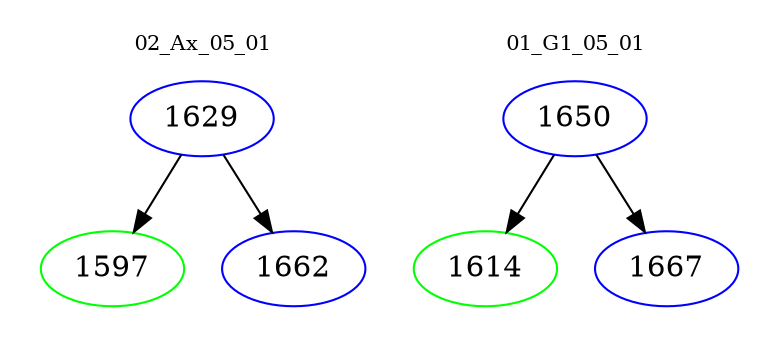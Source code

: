 digraph{
subgraph cluster_0 {
color = white
label = "02_Ax_05_01";
fontsize=10;
T0_1629 [label="1629", color="blue"]
T0_1629 -> T0_1597 [color="black"]
T0_1597 [label="1597", color="green"]
T0_1629 -> T0_1662 [color="black"]
T0_1662 [label="1662", color="blue"]
}
subgraph cluster_1 {
color = white
label = "01_G1_05_01";
fontsize=10;
T1_1650 [label="1650", color="blue"]
T1_1650 -> T1_1614 [color="black"]
T1_1614 [label="1614", color="green"]
T1_1650 -> T1_1667 [color="black"]
T1_1667 [label="1667", color="blue"]
}
}
